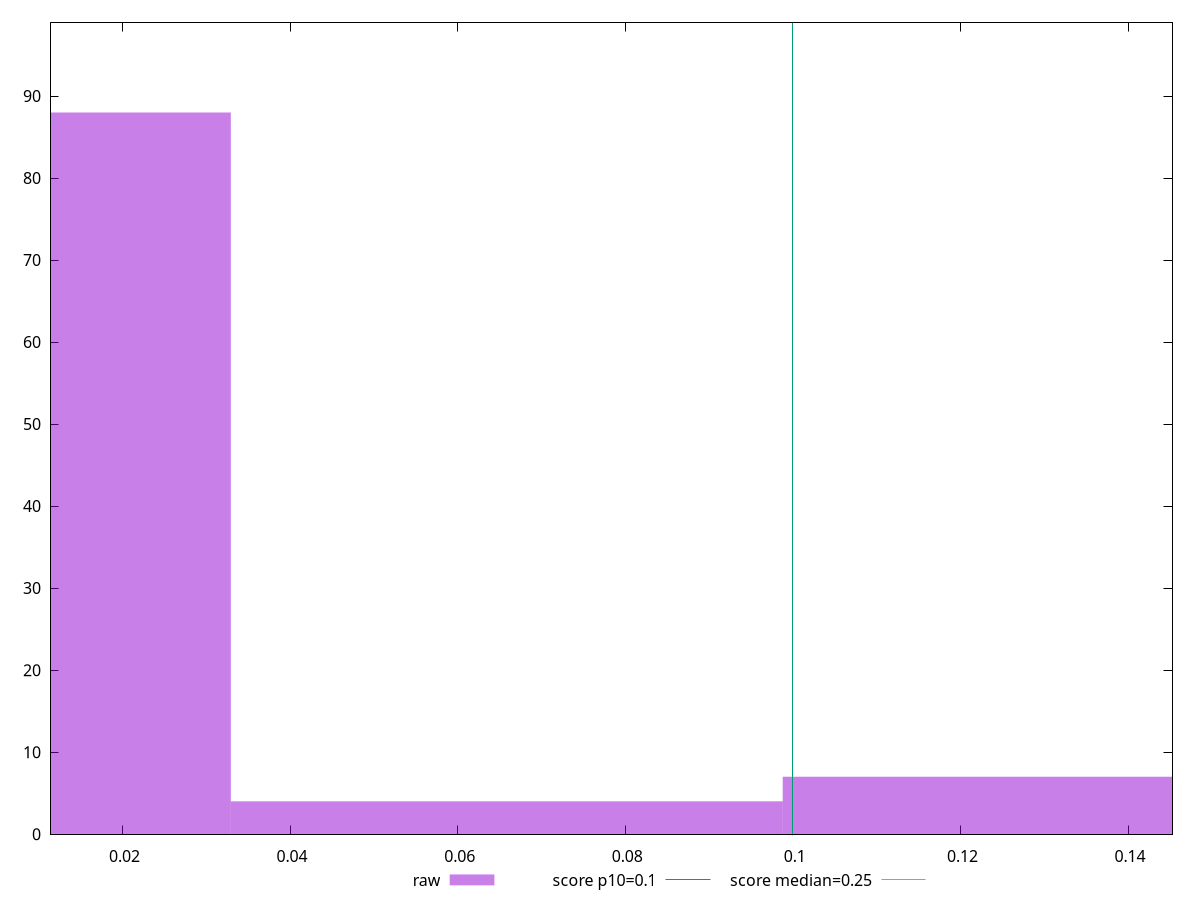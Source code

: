 reset

$raw <<EOF
0.13172444465417785 7
0 88
0.06586222232708892 4
EOF

set key outside below
set boxwidth 0.06586222232708892
set xrange [0.011352840529547797:0.14530883418189156]
set yrange [0:99]
set trange [0:99]
set style fill transparent solid 0.5 noborder

set parametric
set terminal svg size 640, 490 enhanced background rgb 'white'
set output "reports/report_00027_2021-02-24T12-40-31.850Z/cumulative-layout-shift/samples/card/raw/histogram.svg"

plot $raw title "raw" with boxes, \
     0.1,t title "score p10=0.1", \
     0.25,t title "score median=0.25"

reset
